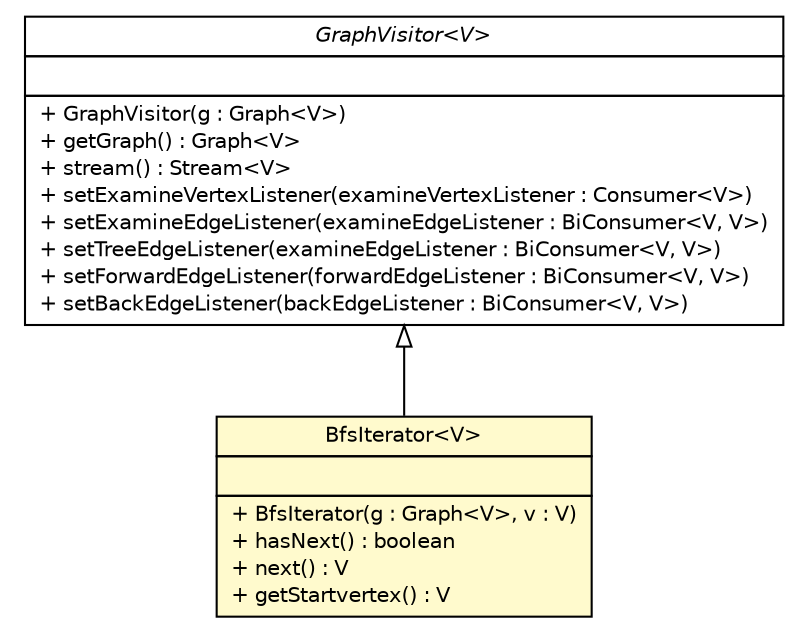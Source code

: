 #!/usr/local/bin/dot
#
# Class diagram 
# Generated by UMLGraph version R5_6-24-gf6e263 (http://www.umlgraph.org/)
#

digraph G {
	edge [fontname="Helvetica",fontsize=10,labelfontname="Helvetica",labelfontsize=10];
	node [fontname="Helvetica",fontsize=10,shape=plaintext];
	nodesep=0.25;
	ranksep=0.5;
	// org.jgraphl.graph.traversal.BfsIterator<V>
	c377 [label=<<table title="org.jgraphl.graph.traversal.BfsIterator" border="0" cellborder="1" cellspacing="0" cellpadding="2" port="p" bgcolor="lemonChiffon" href="./BfsIterator.html">
		<tr><td><table border="0" cellspacing="0" cellpadding="1">
<tr><td align="center" balign="center"> BfsIterator&lt;V&gt; </td></tr>
		</table></td></tr>
		<tr><td><table border="0" cellspacing="0" cellpadding="1">
<tr><td align="left" balign="left">  </td></tr>
		</table></td></tr>
		<tr><td><table border="0" cellspacing="0" cellpadding="1">
<tr><td align="left" balign="left"> + BfsIterator(g : Graph&lt;V&gt;, v : V) </td></tr>
<tr><td align="left" balign="left"> + hasNext() : boolean </td></tr>
<tr><td align="left" balign="left"> + next() : V </td></tr>
<tr><td align="left" balign="left"> + getStartvertex() : V </td></tr>
		</table></td></tr>
		</table>>, URL="./BfsIterator.html", fontname="Helvetica", fontcolor="black", fontsize=10.0];
	// org.jgraphl.graph.traversal.GraphVisitor<V>
	c378 [label=<<table title="org.jgraphl.graph.traversal.GraphVisitor" border="0" cellborder="1" cellspacing="0" cellpadding="2" port="p" href="./GraphVisitor.html">
		<tr><td><table border="0" cellspacing="0" cellpadding="1">
<tr><td align="center" balign="center"><font face="Helvetica-Oblique"> GraphVisitor&lt;V&gt; </font></td></tr>
		</table></td></tr>
		<tr><td><table border="0" cellspacing="0" cellpadding="1">
<tr><td align="left" balign="left">  </td></tr>
		</table></td></tr>
		<tr><td><table border="0" cellspacing="0" cellpadding="1">
<tr><td align="left" balign="left"> + GraphVisitor(g : Graph&lt;V&gt;) </td></tr>
<tr><td align="left" balign="left"> + getGraph() : Graph&lt;V&gt; </td></tr>
<tr><td align="left" balign="left"> + stream() : Stream&lt;V&gt; </td></tr>
<tr><td align="left" balign="left"> + setExamineVertexListener(examineVertexListener : Consumer&lt;V&gt;) </td></tr>
<tr><td align="left" balign="left"> + setExamineEdgeListener(examineEdgeListener : BiConsumer&lt;V, V&gt;) </td></tr>
<tr><td align="left" balign="left"> + setTreeEdgeListener(examineEdgeListener : BiConsumer&lt;V, V&gt;) </td></tr>
<tr><td align="left" balign="left"> + setForwardEdgeListener(forwardEdgeListener : BiConsumer&lt;V, V&gt;) </td></tr>
<tr><td align="left" balign="left"> + setBackEdgeListener(backEdgeListener : BiConsumer&lt;V, V&gt;) </td></tr>
		</table></td></tr>
		</table>>, URL="./GraphVisitor.html", fontname="Helvetica", fontcolor="black", fontsize=10.0];
	//org.jgraphl.graph.traversal.BfsIterator<V> extends org.jgraphl.graph.traversal.GraphVisitor<V>
	c378:p -> c377:p [dir=back,arrowtail=empty];
}

